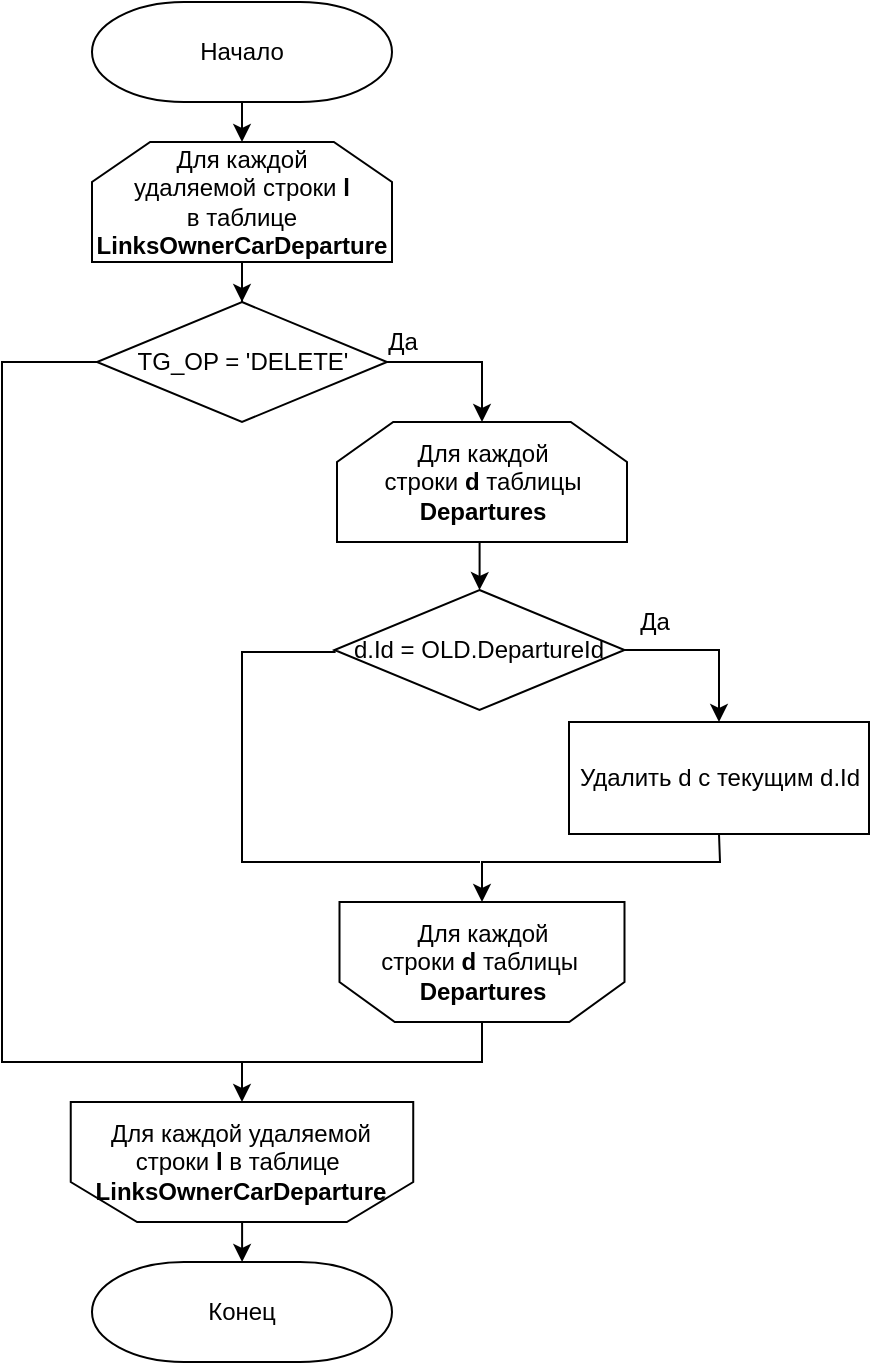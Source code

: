 <mxfile version="15.7.3" type="device"><diagram id="KxeuXMW0T478ks_-PswO" name="Страница 1"><mxGraphModel dx="652" dy="449" grid="1" gridSize="10" guides="1" tooltips="1" connect="1" arrows="1" fold="1" page="1" pageScale="1" pageWidth="1169" pageHeight="827" math="0" shadow="0"><root><mxCell id="0"/><mxCell id="1" parent="0"/><mxCell id="wtetw0nNYuDgbmSPgy09-24" value="" style="edgeStyle=orthogonalEdgeStyle;rounded=0;orthogonalLoop=1;jettySize=auto;html=1;" parent="1" source="wtetw0nNYuDgbmSPgy09-3" target="wtetw0nNYuDgbmSPgy09-23" edge="1"><mxGeometry relative="1" as="geometry"/></mxCell><mxCell id="wtetw0nNYuDgbmSPgy09-3" value="Для каждой &lt;br&gt;удаляемой строки &lt;b&gt;l&lt;/b&gt;&lt;br&gt;в таблице &lt;b&gt;LinksOwnerCarDeparture&lt;/b&gt;" style="strokeWidth=1;html=1;shape=stencil(rZVNb4MwDIZ/Ta5VIFpXjlPWnapeetg5pe6ICgkKWbv9+6W4aHwMxrxKHPBreB9sbIUJWWWqBBZzowpg4pnF8cbaMggbXWgfwnCbYWLJMbxgmKwwVFUJqUftrJxW+xwwU3lnT3DRB39z0CYDh65izfhTeOZ6CZlaY4KJtqbqZFr5YKa0Ce/yDzTjiwfEfN5ijMpAKMCD66jf5W1RYPELmRTNI+0IpG5FDfc30uvfSRGNtKZ0r8+KZsK2hLr4gsc9XLKayduReAm1OlIvm60jVDfCEzIoYwso5F6lpzdn383hx68s1XW5B4kmXdgztIau16upBjQOuTYth8d/O/QaeAeLJcGC39mBUgblb6S5rWBiaIM+mIhaHRkjIY/WwcR8HXWe4zkyNroDg1rFc60WvgA=);whiteSpace=wrap;" parent="1" vertex="1"><mxGeometry x="125" y="100" width="150" height="60" as="geometry"/></mxCell><mxCell id="wtetw0nNYuDgbmSPgy09-10" value="" style="endArrow=classic;html=1;exitX=0.5;exitY=1;exitDx=0;exitDy=0;exitPerimeter=0;entryX=0.5;entryY=0;entryDx=0;entryDy=0;entryPerimeter=0;" parent="1" source="wtetw0nNYuDgbmSPgy09-42" target="wtetw0nNYuDgbmSPgy09-3" edge="1"><mxGeometry width="50" height="50" relative="1" as="geometry"><mxPoint x="198.75" y="80" as="sourcePoint"/><mxPoint x="190" y="100" as="targetPoint"/></mxGeometry></mxCell><mxCell id="wtetw0nNYuDgbmSPgy09-26" value="" style="edgeStyle=orthogonalEdgeStyle;rounded=0;orthogonalLoop=1;jettySize=auto;html=1;exitX=1;exitY=0.5;exitDx=0;exitDy=0;entryX=0.5;entryY=0;entryDx=0;entryDy=0;entryPerimeter=0;" parent="1" source="wtetw0nNYuDgbmSPgy09-23" target="wtetw0nNYuDgbmSPgy09-32" edge="1"><mxGeometry relative="1" as="geometry"><mxPoint x="320" y="230" as="targetPoint"/></mxGeometry></mxCell><mxCell id="wtetw0nNYuDgbmSPgy09-23" value="TG_OP = 'DELETE'" style="rhombus;whiteSpace=wrap;html=1;" parent="1" vertex="1"><mxGeometry x="127.5" y="180" width="145" height="60" as="geometry"/></mxCell><mxCell id="wtetw0nNYuDgbmSPgy09-35" value="" style="edgeStyle=orthogonalEdgeStyle;rounded=0;orthogonalLoop=1;jettySize=auto;html=1;exitX=1;exitY=0.5;exitDx=0;exitDy=0;" parent="1" source="wtetw0nNYuDgbmSPgy09-28" target="wtetw0nNYuDgbmSPgy09-30" edge="1"><mxGeometry relative="1" as="geometry"/></mxCell><mxCell id="wtetw0nNYuDgbmSPgy09-28" value="d.Id = OLD.DepartureId" style="rhombus;whiteSpace=wrap;html=1;" parent="1" vertex="1"><mxGeometry x="246.25" y="324" width="145" height="60" as="geometry"/></mxCell><mxCell id="wtetw0nNYuDgbmSPgy09-30" value="Удалить d с текущим d.Id" style="rounded=0;whiteSpace=wrap;html=1;absoluteArcSize=1;arcSize=14;strokeWidth=1;" parent="1" vertex="1"><mxGeometry x="363.5" y="390" width="150" height="56" as="geometry"/></mxCell><mxCell id="wtetw0nNYuDgbmSPgy09-33" value="" style="edgeStyle=orthogonalEdgeStyle;rounded=0;orthogonalLoop=1;jettySize=auto;html=1;entryX=0.5;entryY=0;entryDx=0;entryDy=0;" parent="1" source="wtetw0nNYuDgbmSPgy09-32" target="wtetw0nNYuDgbmSPgy09-28" edge="1"><mxGeometry relative="1" as="geometry"><Array as="points"><mxPoint x="319" y="320"/></Array><mxPoint x="330" y="320" as="targetPoint"/></mxGeometry></mxCell><mxCell id="wtetw0nNYuDgbmSPgy09-32" value="Для каждой &lt;br&gt;строки &lt;b&gt;d&lt;/b&gt; таблицы &lt;b&gt;Departures&lt;/b&gt;" style="strokeWidth=1;html=1;shape=stencil(rZVNb4MwDIZ/Ta5VIFpXjlPWnapeetg5pe6ICgkKWbv9+6W4aHwMxrxKHPBreB9sbIUJWWWqBBZzowpg4pnF8cbaMggbXWgfwnCbYWLJMbxgmKwwVFUJqUftrJxW+xwwU3lnT3DRB39z0CYDh65izfhTeOZ6CZlaY4KJtqbqZFr5YKa0Ce/yDzTjiwfEfN5ijMpAKMCD66jf5W1RYPELmRTNI+0IpG5FDfc30uvfSRGNtKZ0r8+KZsK2hLr4gsc9XLKayduReAm1OlIvm60jVDfCEzIoYwso5F6lpzdn383hx68s1XW5B4kmXdgztIau16upBjQOuTYth8d/O/QaeAeLJcGC39mBUgblb6S5rWBiaIM+mIhaHRkjIY/WwcR8HXWe4zkyNroDg1rFc60WvgA=);whiteSpace=wrap;" parent="1" vertex="1"><mxGeometry x="247.5" y="240" width="145" height="60" as="geometry"/></mxCell><mxCell id="wtetw0nNYuDgbmSPgy09-34" value="Конец" style="strokeWidth=1;html=1;shape=mxgraph.flowchart.terminator;whiteSpace=wrap;" parent="1" vertex="1"><mxGeometry x="125" y="660" width="150" height="50" as="geometry"/></mxCell><mxCell id="wtetw0nNYuDgbmSPgy09-37" value="" style="endArrow=none;html=1;rounded=0;exitX=0;exitY=0.5;exitDx=0;exitDy=0;edgeStyle=orthogonalEdgeStyle;entryX=0.5;entryY=0;entryDx=0;entryDy=0;entryPerimeter=0;" parent="1" source="wtetw0nNYuDgbmSPgy09-23" target="wtetw0nNYuDgbmSPgy09-38" edge="1"><mxGeometry width="50" height="50" relative="1" as="geometry"><mxPoint x="240" y="470" as="sourcePoint"/><mxPoint x="140" y="600" as="targetPoint"/><Array as="points"><mxPoint x="80" y="210"/><mxPoint x="80" y="560"/><mxPoint x="320" y="560"/></Array></mxGeometry></mxCell><mxCell id="wtetw0nNYuDgbmSPgy09-38" value="Для каждой&lt;br&gt;строки&amp;nbsp;&lt;b&gt;d&lt;/b&gt;&amp;nbsp;таблицы&amp;nbsp;&lt;br&gt;&lt;b&gt;Departures&lt;/b&gt;" style="strokeWidth=1;shape=stencil(rZVNb4MwDIZ/Ta5VIFpXjlPWnapeetg5pe6ICgkKWbv9+6W4aHwMxrxKHPBreB9sbIUJWWWqBBZzowpg4pnF8cbaMggbXWgfwnCbYWLJMbxgmKwwVFUJqUftrJxW+xwwU3lnT3DRB39z0CYDh65izfhTeOZ6CZlaY4KJtqbqZFr5YKa0Ce/yDzTjiwfEfN5ijMpAKMCD66jf5W1RYPELmRTNI+0IpG5FDfc30uvfSRGNtKZ0r8+KZsK2hLr4gsc9XLKayduReAm1OlIvm60jVDfCEzIoYwso5F6lpzdn383hx68s1XW5B4kmXdgztIau16upBjQOuTYth8d/O/QaeAeLJcGC39mBUgblb6S5rWBiaIM+mIhaHRkjIY/WwcR8HXWe4zkyNroDg1rFc60WvgA=);rotation=0;horizontal=1;verticalAlign=middle;labelPosition=center;verticalLabelPosition=middle;align=center;labelBorderColor=none;fontFamily=Helvetica;whiteSpace=wrap;html=1;direction=west;" parent="1" vertex="1"><mxGeometry x="248.75" y="480" width="142.5" height="60" as="geometry"/></mxCell><mxCell id="wtetw0nNYuDgbmSPgy09-39" value="" style="endArrow=classic;html=1;rounded=0;entryX=0.5;entryY=1;entryDx=0;entryDy=0;entryPerimeter=0;exitX=0.5;exitY=1;exitDx=0;exitDy=0;" parent="1" source="wtetw0nNYuDgbmSPgy09-30" target="wtetw0nNYuDgbmSPgy09-38" edge="1"><mxGeometry width="50" height="50" relative="1" as="geometry"><mxPoint x="320" y="460" as="sourcePoint"/><mxPoint x="510" y="360" as="targetPoint"/><Array as="points"><mxPoint x="439" y="460"/><mxPoint x="320" y="460"/></Array></mxGeometry></mxCell><mxCell id="wtetw0nNYuDgbmSPgy09-44" value="" style="edgeStyle=orthogonalEdgeStyle;rounded=0;orthogonalLoop=1;jettySize=auto;html=1;" parent="1" source="wtetw0nNYuDgbmSPgy09-40" target="wtetw0nNYuDgbmSPgy09-34" edge="1"><mxGeometry relative="1" as="geometry"/></mxCell><mxCell id="wtetw0nNYuDgbmSPgy09-40" value="Для каждой удаляемой строки&amp;nbsp;&lt;b&gt;l&amp;nbsp;&lt;/b&gt;в таблице&amp;nbsp;&lt;br&gt;&lt;b&gt;LinksOwnerCarDeparture&lt;/b&gt;" style="strokeWidth=1;shape=stencil(rZVNb4MwDIZ/Ta5VIFpXjlPWnapeetg5pe6ICgkKWbv9+6W4aHwMxrxKHPBreB9sbIUJWWWqBBZzowpg4pnF8cbaMggbXWgfwnCbYWLJMbxgmKwwVFUJqUftrJxW+xwwU3lnT3DRB39z0CYDh65izfhTeOZ6CZlaY4KJtqbqZFr5YKa0Ce/yDzTjiwfEfN5ijMpAKMCD66jf5W1RYPELmRTNI+0IpG5FDfc30uvfSRGNtKZ0r8+KZsK2hLr4gsc9XLKayduReAm1OlIvm60jVDfCEzIoYwso5F6lpzdn383hx68s1XW5B4kmXdgztIau16upBjQOuTYth8d/O/QaeAeLJcGC39mBUgblb6S5rWBiaIM+mIhaHRkjIY/WwcR8HXWe4zkyNroDg1rFc60WvgA=);rotation=0;horizontal=1;verticalAlign=middle;labelPosition=center;verticalLabelPosition=middle;align=center;labelBorderColor=none;fontFamily=Helvetica;whiteSpace=wrap;html=1;direction=west;" parent="1" vertex="1"><mxGeometry x="114.37" y="580" width="171.25" height="60" as="geometry"/></mxCell><mxCell id="wtetw0nNYuDgbmSPgy09-42" value="Начало" style="strokeWidth=1;html=1;shape=mxgraph.flowchart.terminator;whiteSpace=wrap;" parent="1" vertex="1"><mxGeometry x="125" y="30" width="150" height="50" as="geometry"/></mxCell><mxCell id="wtetw0nNYuDgbmSPgy09-43" value="" style="endArrow=none;html=1;rounded=0;exitX=0;exitY=0.5;exitDx=0;exitDy=0;edgeStyle=orthogonalEdgeStyle;" parent="1" source="wtetw0nNYuDgbmSPgy09-28" edge="1"><mxGeometry width="50" height="50" relative="1" as="geometry"><mxPoint x="250" y="330" as="sourcePoint"/><mxPoint x="319" y="460" as="targetPoint"/><Array as="points"><mxPoint x="200" y="355"/><mxPoint x="200" y="460"/></Array></mxGeometry></mxCell><mxCell id="wtetw0nNYuDgbmSPgy09-45" value="Да" style="text;html=1;align=center;verticalAlign=middle;resizable=0;points=[];autosize=1;strokeColor=none;fillColor=none;" parent="1" vertex="1"><mxGeometry x="265" y="190" width="30" height="20" as="geometry"/></mxCell><mxCell id="wtetw0nNYuDgbmSPgy09-46" value="Да" style="text;html=1;align=center;verticalAlign=middle;resizable=0;points=[];autosize=1;strokeColor=none;fillColor=none;" parent="1" vertex="1"><mxGeometry x="391.25" y="330" width="30" height="20" as="geometry"/></mxCell><mxCell id="BqJRD1wFLdjezxLhsXmz-1" value="" style="endArrow=classic;html=1;rounded=0;entryX=0.5;entryY=1;entryDx=0;entryDy=0;entryPerimeter=0;" edge="1" parent="1" target="wtetw0nNYuDgbmSPgy09-40"><mxGeometry width="50" height="50" relative="1" as="geometry"><mxPoint x="200" y="560" as="sourcePoint"/><mxPoint x="350" y="530" as="targetPoint"/></mxGeometry></mxCell></root></mxGraphModel></diagram></mxfile>